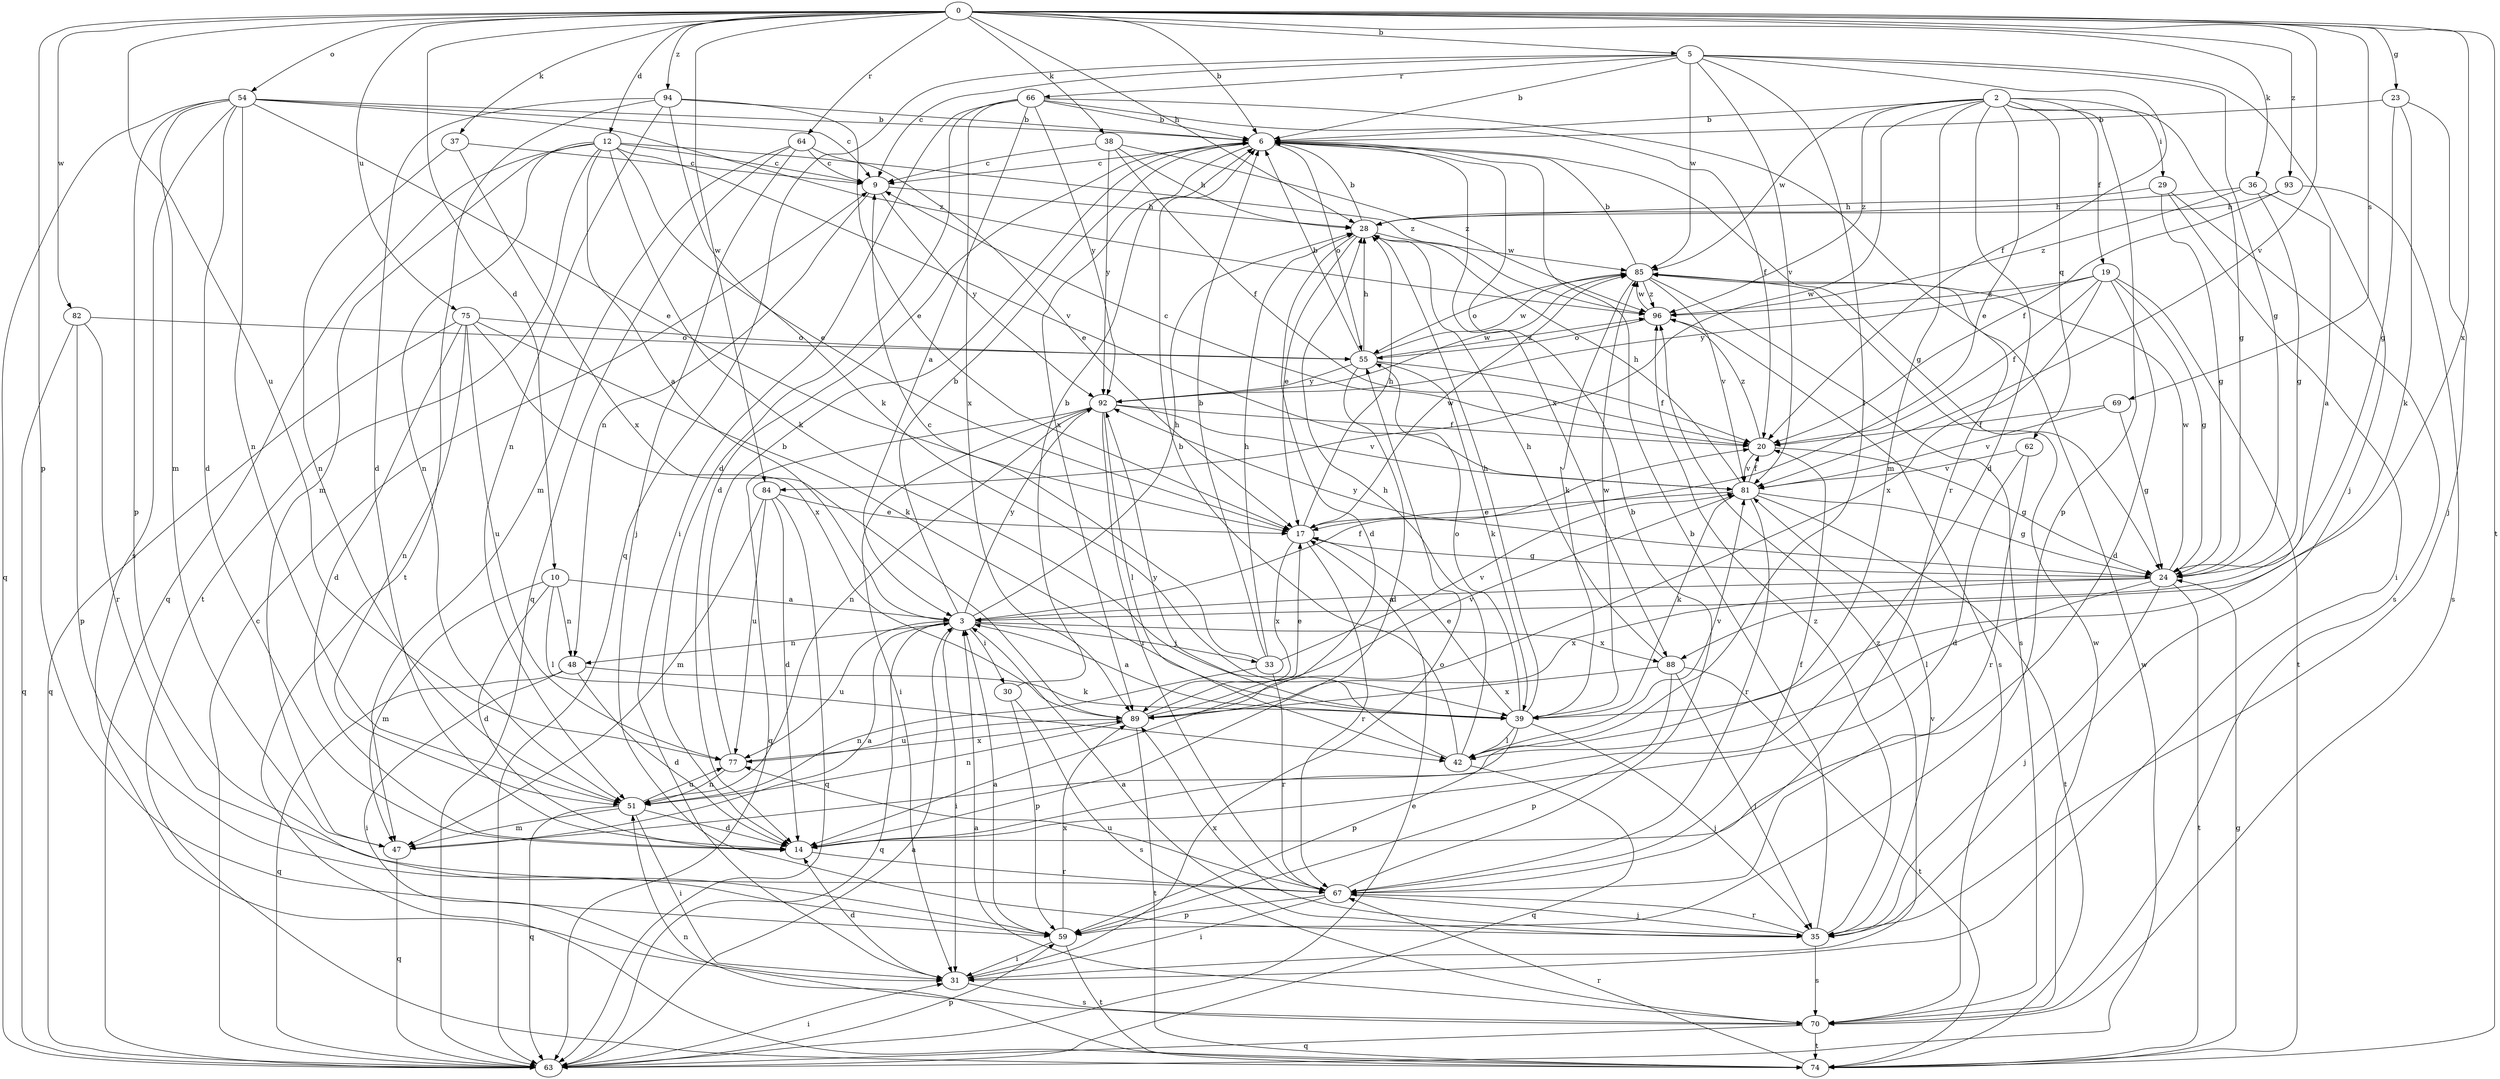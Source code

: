 strict digraph  {
0;
2;
3;
5;
6;
9;
10;
12;
14;
17;
19;
20;
23;
24;
28;
29;
30;
31;
33;
35;
36;
37;
38;
39;
42;
47;
48;
51;
54;
55;
59;
62;
63;
64;
66;
67;
69;
70;
74;
75;
77;
81;
82;
84;
85;
88;
89;
92;
93;
94;
96;
0 -> 5  [label=b];
0 -> 6  [label=b];
0 -> 10  [label=d];
0 -> 12  [label=d];
0 -> 23  [label=g];
0 -> 28  [label=h];
0 -> 36  [label=k];
0 -> 37  [label=k];
0 -> 38  [label=k];
0 -> 54  [label=o];
0 -> 59  [label=p];
0 -> 64  [label=r];
0 -> 69  [label=s];
0 -> 74  [label=t];
0 -> 75  [label=u];
0 -> 77  [label=u];
0 -> 81  [label=v];
0 -> 82  [label=w];
0 -> 84  [label=w];
0 -> 88  [label=x];
0 -> 93  [label=z];
0 -> 94  [label=z];
2 -> 6  [label=b];
2 -> 14  [label=d];
2 -> 17  [label=e];
2 -> 19  [label=f];
2 -> 24  [label=g];
2 -> 29  [label=i];
2 -> 47  [label=m];
2 -> 59  [label=p];
2 -> 62  [label=q];
2 -> 84  [label=w];
2 -> 85  [label=w];
2 -> 96  [label=z];
3 -> 6  [label=b];
3 -> 20  [label=f];
3 -> 28  [label=h];
3 -> 30  [label=i];
3 -> 31  [label=i];
3 -> 33  [label=j];
3 -> 48  [label=n];
3 -> 63  [label=q];
3 -> 77  [label=u];
3 -> 88  [label=x];
3 -> 92  [label=y];
5 -> 6  [label=b];
5 -> 9  [label=c];
5 -> 20  [label=f];
5 -> 24  [label=g];
5 -> 35  [label=j];
5 -> 42  [label=l];
5 -> 63  [label=q];
5 -> 66  [label=r];
5 -> 81  [label=v];
5 -> 85  [label=w];
6 -> 9  [label=c];
6 -> 14  [label=d];
6 -> 24  [label=g];
6 -> 55  [label=o];
6 -> 88  [label=x];
6 -> 89  [label=x];
9 -> 28  [label=h];
9 -> 48  [label=n];
9 -> 92  [label=y];
10 -> 3  [label=a];
10 -> 14  [label=d];
10 -> 42  [label=l];
10 -> 47  [label=m];
10 -> 48  [label=n];
12 -> 3  [label=a];
12 -> 9  [label=c];
12 -> 17  [label=e];
12 -> 39  [label=k];
12 -> 47  [label=m];
12 -> 51  [label=n];
12 -> 63  [label=q];
12 -> 74  [label=t];
12 -> 81  [label=v];
12 -> 96  [label=z];
14 -> 67  [label=r];
17 -> 24  [label=g];
17 -> 28  [label=h];
17 -> 67  [label=r];
17 -> 85  [label=w];
17 -> 89  [label=x];
19 -> 14  [label=d];
19 -> 20  [label=f];
19 -> 24  [label=g];
19 -> 74  [label=t];
19 -> 89  [label=x];
19 -> 92  [label=y];
19 -> 96  [label=z];
20 -> 9  [label=c];
20 -> 24  [label=g];
20 -> 81  [label=v];
20 -> 96  [label=z];
23 -> 6  [label=b];
23 -> 24  [label=g];
23 -> 35  [label=j];
23 -> 39  [label=k];
24 -> 3  [label=a];
24 -> 35  [label=j];
24 -> 42  [label=l];
24 -> 74  [label=t];
24 -> 85  [label=w];
24 -> 89  [label=x];
24 -> 92  [label=y];
28 -> 6  [label=b];
28 -> 14  [label=d];
28 -> 17  [label=e];
28 -> 85  [label=w];
29 -> 24  [label=g];
29 -> 28  [label=h];
29 -> 31  [label=i];
29 -> 70  [label=s];
30 -> 6  [label=b];
30 -> 59  [label=p];
30 -> 70  [label=s];
31 -> 14  [label=d];
31 -> 55  [label=o];
31 -> 70  [label=s];
31 -> 96  [label=z];
33 -> 6  [label=b];
33 -> 9  [label=c];
33 -> 28  [label=h];
33 -> 51  [label=n];
33 -> 67  [label=r];
33 -> 81  [label=v];
35 -> 3  [label=a];
35 -> 6  [label=b];
35 -> 67  [label=r];
35 -> 70  [label=s];
35 -> 81  [label=v];
35 -> 89  [label=x];
35 -> 96  [label=z];
36 -> 3  [label=a];
36 -> 24  [label=g];
36 -> 28  [label=h];
36 -> 96  [label=z];
37 -> 9  [label=c];
37 -> 51  [label=n];
37 -> 89  [label=x];
38 -> 9  [label=c];
38 -> 20  [label=f];
38 -> 28  [label=h];
38 -> 92  [label=y];
38 -> 96  [label=z];
39 -> 3  [label=a];
39 -> 17  [label=e];
39 -> 28  [label=h];
39 -> 35  [label=j];
39 -> 42  [label=l];
39 -> 55  [label=o];
39 -> 59  [label=p];
39 -> 85  [label=w];
42 -> 6  [label=b];
42 -> 28  [label=h];
42 -> 63  [label=q];
42 -> 81  [label=v];
42 -> 92  [label=y];
47 -> 3  [label=a];
47 -> 63  [label=q];
48 -> 14  [label=d];
48 -> 31  [label=i];
48 -> 39  [label=k];
48 -> 63  [label=q];
51 -> 14  [label=d];
51 -> 31  [label=i];
51 -> 47  [label=m];
51 -> 63  [label=q];
51 -> 77  [label=u];
54 -> 6  [label=b];
54 -> 9  [label=c];
54 -> 14  [label=d];
54 -> 17  [label=e];
54 -> 47  [label=m];
54 -> 51  [label=n];
54 -> 59  [label=p];
54 -> 63  [label=q];
54 -> 70  [label=s];
54 -> 96  [label=z];
55 -> 6  [label=b];
55 -> 14  [label=d];
55 -> 20  [label=f];
55 -> 28  [label=h];
55 -> 39  [label=k];
55 -> 85  [label=w];
55 -> 92  [label=y];
55 -> 96  [label=z];
59 -> 3  [label=a];
59 -> 31  [label=i];
59 -> 74  [label=t];
59 -> 89  [label=x];
62 -> 14  [label=d];
62 -> 67  [label=r];
62 -> 81  [label=v];
63 -> 3  [label=a];
63 -> 9  [label=c];
63 -> 17  [label=e];
63 -> 31  [label=i];
63 -> 59  [label=p];
63 -> 85  [label=w];
64 -> 9  [label=c];
64 -> 17  [label=e];
64 -> 35  [label=j];
64 -> 47  [label=m];
64 -> 63  [label=q];
66 -> 3  [label=a];
66 -> 6  [label=b];
66 -> 14  [label=d];
66 -> 20  [label=f];
66 -> 31  [label=i];
66 -> 67  [label=r];
66 -> 89  [label=x];
66 -> 92  [label=y];
67 -> 6  [label=b];
67 -> 20  [label=f];
67 -> 31  [label=i];
67 -> 35  [label=j];
67 -> 59  [label=p];
67 -> 77  [label=u];
69 -> 20  [label=f];
69 -> 24  [label=g];
69 -> 81  [label=v];
70 -> 3  [label=a];
70 -> 63  [label=q];
70 -> 74  [label=t];
70 -> 85  [label=w];
74 -> 24  [label=g];
74 -> 51  [label=n];
74 -> 67  [label=r];
75 -> 14  [label=d];
75 -> 39  [label=k];
75 -> 51  [label=n];
75 -> 55  [label=o];
75 -> 63  [label=q];
75 -> 77  [label=u];
75 -> 89  [label=x];
77 -> 6  [label=b];
77 -> 51  [label=n];
77 -> 89  [label=x];
81 -> 17  [label=e];
81 -> 20  [label=f];
81 -> 24  [label=g];
81 -> 28  [label=h];
81 -> 39  [label=k];
81 -> 67  [label=r];
81 -> 74  [label=t];
82 -> 55  [label=o];
82 -> 59  [label=p];
82 -> 63  [label=q];
82 -> 67  [label=r];
84 -> 14  [label=d];
84 -> 17  [label=e];
84 -> 47  [label=m];
84 -> 63  [label=q];
84 -> 77  [label=u];
85 -> 6  [label=b];
85 -> 39  [label=k];
85 -> 55  [label=o];
85 -> 70  [label=s];
85 -> 81  [label=v];
85 -> 96  [label=z];
88 -> 28  [label=h];
88 -> 35  [label=j];
88 -> 59  [label=p];
88 -> 74  [label=t];
88 -> 89  [label=x];
89 -> 17  [label=e];
89 -> 51  [label=n];
89 -> 74  [label=t];
89 -> 77  [label=u];
89 -> 81  [label=v];
92 -> 20  [label=f];
92 -> 31  [label=i];
92 -> 42  [label=l];
92 -> 51  [label=n];
92 -> 63  [label=q];
92 -> 67  [label=r];
92 -> 81  [label=v];
92 -> 85  [label=w];
93 -> 20  [label=f];
93 -> 28  [label=h];
93 -> 70  [label=s];
94 -> 6  [label=b];
94 -> 14  [label=d];
94 -> 17  [label=e];
94 -> 39  [label=k];
94 -> 51  [label=n];
94 -> 74  [label=t];
96 -> 55  [label=o];
96 -> 70  [label=s];
96 -> 85  [label=w];
}
